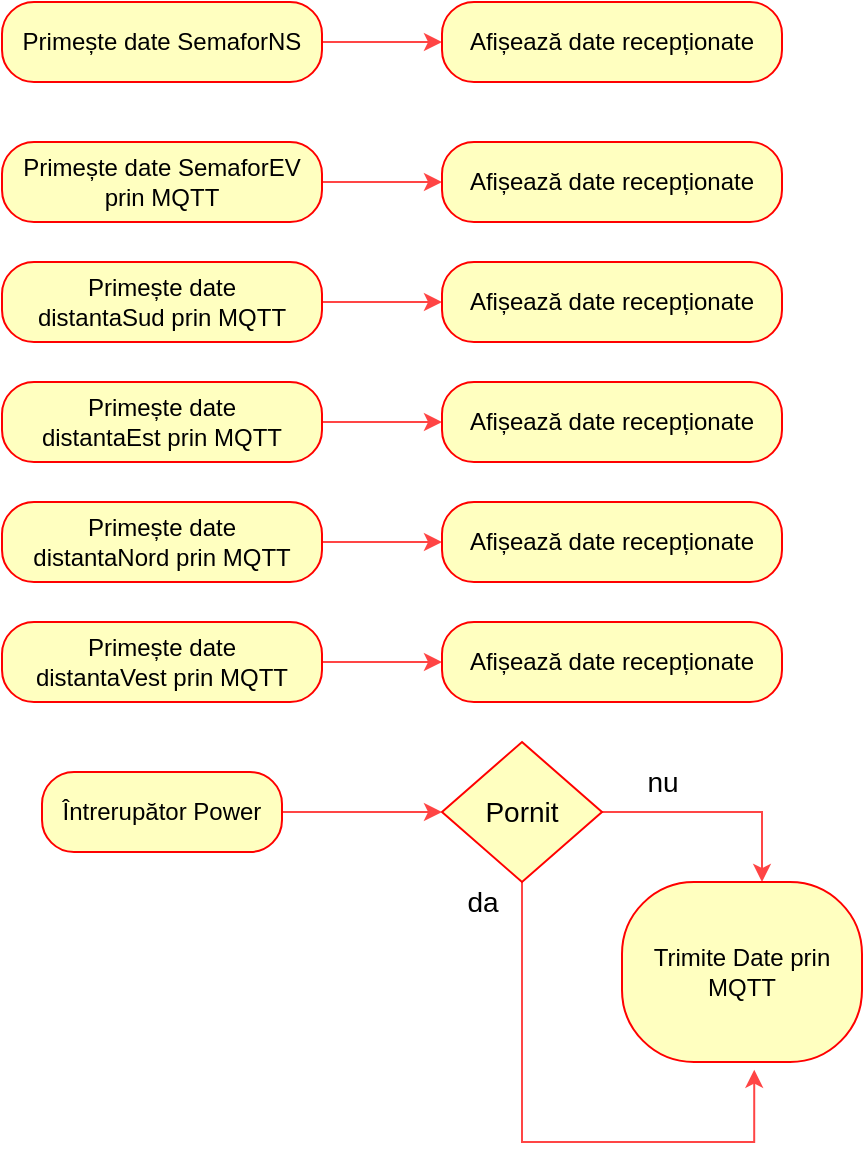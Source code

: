 <mxfile version="12.1.3" type="device" pages="1"><diagram id="FCtmaeMdGYhq5CQ2JUJa" name="Page-1"><mxGraphModel dx="1408" dy="552" grid="1" gridSize="10" guides="1" tooltips="1" connect="1" arrows="1" fold="1" page="1" pageScale="1" pageWidth="827" pageHeight="1169" math="0" shadow="0"><root><mxCell id="0"/><mxCell id="1" parent="0"/><mxCell id="fMfokboDW1d-Fv2ywmPz-28" value="" style="edgeStyle=orthogonalEdgeStyle;rounded=0;orthogonalLoop=1;jettySize=auto;html=1;labelBackgroundColor=none;strokeColor=#FF4545;fontSize=14;" edge="1" parent="1" source="fMfokboDW1d-Fv2ywmPz-1" target="fMfokboDW1d-Fv2ywmPz-8"><mxGeometry relative="1" as="geometry"/></mxCell><mxCell id="fMfokboDW1d-Fv2ywmPz-1" value="Primește date SemaforNS" style="rounded=1;whiteSpace=wrap;html=1;arcSize=40;fontColor=#000000;fillColor=#ffffc0;strokeColor=#ff0000;" vertex="1" parent="1"><mxGeometry x="60" y="110" width="160" height="40" as="geometry"/></mxCell><mxCell id="fMfokboDW1d-Fv2ywmPz-15" value="" style="edgeStyle=orthogonalEdgeStyle;rounded=0;orthogonalLoop=1;jettySize=auto;html=1;labelBackgroundColor=none;strokeColor=#FF4545;fontSize=14;" edge="1" parent="1" source="fMfokboDW1d-Fv2ywmPz-3" target="fMfokboDW1d-Fv2ywmPz-10"><mxGeometry relative="1" as="geometry"/></mxCell><mxCell id="fMfokboDW1d-Fv2ywmPz-3" value="Primește date SemaforEV prin MQTT" style="rounded=1;whiteSpace=wrap;html=1;arcSize=40;fontColor=#000000;fillColor=#ffffc0;strokeColor=#ff0000;" vertex="1" parent="1"><mxGeometry x="60" y="180" width="160" height="40" as="geometry"/></mxCell><mxCell id="fMfokboDW1d-Fv2ywmPz-16" value="" style="edgeStyle=orthogonalEdgeStyle;rounded=0;orthogonalLoop=1;jettySize=auto;html=1;labelBackgroundColor=none;strokeColor=#FF4545;fontSize=14;" edge="1" parent="1" source="fMfokboDW1d-Fv2ywmPz-4" target="fMfokboDW1d-Fv2ywmPz-11"><mxGeometry relative="1" as="geometry"/></mxCell><mxCell id="fMfokboDW1d-Fv2ywmPz-4" value="Primește date distantaSud&amp;nbsp;prin MQTT" style="rounded=1;whiteSpace=wrap;html=1;arcSize=40;fontColor=#000000;fillColor=#ffffc0;strokeColor=#ff0000;" vertex="1" parent="1"><mxGeometry x="60" y="240" width="160" height="40" as="geometry"/></mxCell><mxCell id="fMfokboDW1d-Fv2ywmPz-17" value="" style="edgeStyle=orthogonalEdgeStyle;rounded=0;orthogonalLoop=1;jettySize=auto;html=1;labelBackgroundColor=none;strokeColor=#FF4545;fontSize=14;" edge="1" parent="1" source="fMfokboDW1d-Fv2ywmPz-5" target="fMfokboDW1d-Fv2ywmPz-12"><mxGeometry relative="1" as="geometry"/></mxCell><mxCell id="fMfokboDW1d-Fv2ywmPz-5" value="Primește date distantaEst&amp;nbsp;prin MQTT" style="rounded=1;whiteSpace=wrap;html=1;arcSize=40;fontColor=#000000;fillColor=#ffffc0;strokeColor=#ff0000;" vertex="1" parent="1"><mxGeometry x="60" y="300" width="160" height="40" as="geometry"/></mxCell><mxCell id="fMfokboDW1d-Fv2ywmPz-18" value="" style="edgeStyle=orthogonalEdgeStyle;rounded=0;orthogonalLoop=1;jettySize=auto;html=1;labelBackgroundColor=none;strokeColor=#FF4545;fontSize=14;" edge="1" parent="1" source="fMfokboDW1d-Fv2ywmPz-6" target="fMfokboDW1d-Fv2ywmPz-13"><mxGeometry relative="1" as="geometry"/></mxCell><mxCell id="fMfokboDW1d-Fv2ywmPz-6" value="Primește date distantaNord&amp;nbsp;prin MQTT" style="rounded=1;whiteSpace=wrap;html=1;arcSize=40;fontColor=#000000;fillColor=#ffffc0;strokeColor=#ff0000;" vertex="1" parent="1"><mxGeometry x="60" y="360" width="160" height="40" as="geometry"/></mxCell><mxCell id="fMfokboDW1d-Fv2ywmPz-19" value="" style="edgeStyle=orthogonalEdgeStyle;rounded=0;orthogonalLoop=1;jettySize=auto;html=1;labelBackgroundColor=none;strokeColor=#FF4545;fontSize=14;" edge="1" parent="1" source="fMfokboDW1d-Fv2ywmPz-7" target="fMfokboDW1d-Fv2ywmPz-14"><mxGeometry relative="1" as="geometry"/></mxCell><mxCell id="fMfokboDW1d-Fv2ywmPz-7" value="Primește date distantaVest&amp;nbsp;prin MQTT" style="rounded=1;whiteSpace=wrap;html=1;arcSize=40;fontColor=#000000;fillColor=#ffffc0;strokeColor=#ff0000;" vertex="1" parent="1"><mxGeometry x="60" y="420" width="160" height="40" as="geometry"/></mxCell><mxCell id="fMfokboDW1d-Fv2ywmPz-8" value="Afișează date recepționate" style="rounded=1;whiteSpace=wrap;html=1;arcSize=40;fontColor=#000000;fillColor=#ffffc0;strokeColor=#ff0000;" vertex="1" parent="1"><mxGeometry x="280" y="110" width="170" height="40" as="geometry"/></mxCell><mxCell id="fMfokboDW1d-Fv2ywmPz-10" value="Afișează date recepționate" style="rounded=1;whiteSpace=wrap;html=1;arcSize=40;fontColor=#000000;fillColor=#ffffc0;strokeColor=#ff0000;" vertex="1" parent="1"><mxGeometry x="280" y="180" width="170" height="40" as="geometry"/></mxCell><mxCell id="fMfokboDW1d-Fv2ywmPz-11" value="Afișează date recepționate" style="rounded=1;whiteSpace=wrap;html=1;arcSize=40;fontColor=#000000;fillColor=#ffffc0;strokeColor=#ff0000;" vertex="1" parent="1"><mxGeometry x="280" y="240" width="170" height="40" as="geometry"/></mxCell><mxCell id="fMfokboDW1d-Fv2ywmPz-12" value="Afișează date recepționate" style="rounded=1;whiteSpace=wrap;html=1;arcSize=40;fontColor=#000000;fillColor=#ffffc0;strokeColor=#ff0000;" vertex="1" parent="1"><mxGeometry x="280" y="300" width="170" height="40" as="geometry"/></mxCell><mxCell id="fMfokboDW1d-Fv2ywmPz-13" value="Afișează date recepționate" style="rounded=1;whiteSpace=wrap;html=1;arcSize=40;fontColor=#000000;fillColor=#ffffc0;strokeColor=#ff0000;" vertex="1" parent="1"><mxGeometry x="280" y="360" width="170" height="40" as="geometry"/></mxCell><mxCell id="fMfokboDW1d-Fv2ywmPz-14" value="Afișează date recepționate" style="rounded=1;whiteSpace=wrap;html=1;arcSize=40;fontColor=#000000;fillColor=#ffffc0;strokeColor=#ff0000;" vertex="1" parent="1"><mxGeometry x="280" y="420" width="170" height="40" as="geometry"/></mxCell><mxCell id="fMfokboDW1d-Fv2ywmPz-25" value="" style="edgeStyle=orthogonalEdgeStyle;rounded=0;orthogonalLoop=1;jettySize=auto;html=1;labelBackgroundColor=none;strokeColor=#FF4545;fontSize=14;" edge="1" parent="1" source="fMfokboDW1d-Fv2ywmPz-20" target="fMfokboDW1d-Fv2ywmPz-22"><mxGeometry relative="1" as="geometry"/></mxCell><mxCell id="fMfokboDW1d-Fv2ywmPz-20" value="Întrerupător Power" style="rounded=1;whiteSpace=wrap;html=1;arcSize=40;fontColor=#000000;fillColor=#ffffc0;strokeColor=#ff0000;" vertex="1" parent="1"><mxGeometry x="80" y="495" width="120" height="40" as="geometry"/></mxCell><mxCell id="fMfokboDW1d-Fv2ywmPz-30" value="nu" style="edgeStyle=orthogonalEdgeStyle;rounded=0;orthogonalLoop=1;jettySize=auto;html=1;labelBackgroundColor=none;strokeColor=#FF4545;fontSize=14;" edge="1" parent="1" source="fMfokboDW1d-Fv2ywmPz-22"><mxGeometry x="-0.474" y="15" relative="1" as="geometry"><mxPoint x="440" y="550" as="targetPoint"/><Array as="points"><mxPoint x="440" y="515"/></Array><mxPoint as="offset"/></mxGeometry></mxCell><mxCell id="fMfokboDW1d-Fv2ywmPz-32" value="da" style="edgeStyle=orthogonalEdgeStyle;rounded=0;orthogonalLoop=1;jettySize=auto;html=1;labelBackgroundColor=none;strokeColor=#FF4545;fontSize=14;entryX=0.551;entryY=1.043;entryDx=0;entryDy=0;entryPerimeter=0;" edge="1" parent="1" source="fMfokboDW1d-Fv2ywmPz-22" target="fMfokboDW1d-Fv2ywmPz-27"><mxGeometry x="-0.928" y="-20" relative="1" as="geometry"><mxPoint x="320" y="630" as="targetPoint"/><Array as="points"><mxPoint x="320" y="680"/><mxPoint x="436" y="680"/></Array><mxPoint as="offset"/></mxGeometry></mxCell><mxCell id="fMfokboDW1d-Fv2ywmPz-22" value="Pornit" style="rhombus;whiteSpace=wrap;html=1;fillColor=#ffffc0;strokeColor=#ff0000;fontSize=14;" vertex="1" parent="1"><mxGeometry x="280" y="480" width="80" height="70" as="geometry"/></mxCell><mxCell id="fMfokboDW1d-Fv2ywmPz-27" value="Trimite Date prin MQTT" style="rounded=1;whiteSpace=wrap;html=1;arcSize=40;fontColor=#000000;fillColor=#ffffc0;strokeColor=#ff0000;" vertex="1" parent="1"><mxGeometry x="370" y="550" width="120" height="90" as="geometry"/></mxCell></root></mxGraphModel></diagram></mxfile>